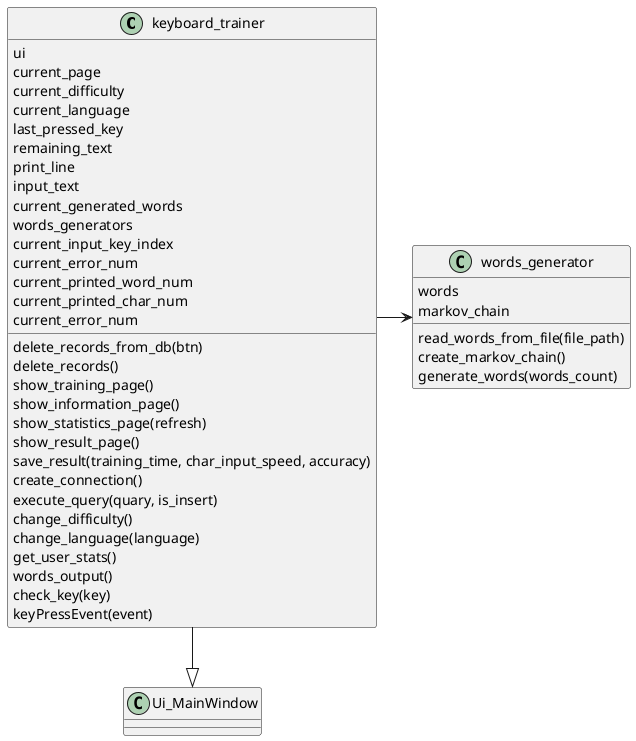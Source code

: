 @startuml


keyboard_trainer --|> Ui_MainWindow
keyboard_trainer -> words_generator



class keyboard_trainer {
ui
current_page
current_difficulty
current_language
last_pressed_key
remaining_text
print_line
input_text
current_generated_words
words_generators
current_input_key_index
current_error_num
current_printed_word_num
current_printed_char_num
current_error_num
delete_records_from_db(btn)
delete_records()
show_training_page()
show_information_page()
show_statistics_page(refresh)
show_result_page()
save_result(training_time, char_input_speed, accuracy)
create_connection()
execute_query(quary, is_insert)
change_difficulty()
change_language(language)
get_user_stats()
words_output()
check_key(key)
keyPressEvent(event)
}

class words_generator{
words
markov_chain
read_words_from_file(file_path)
create_markov_chain()
generate_words(words_count)
}

class Ui_MainWindow{

}

@enduml